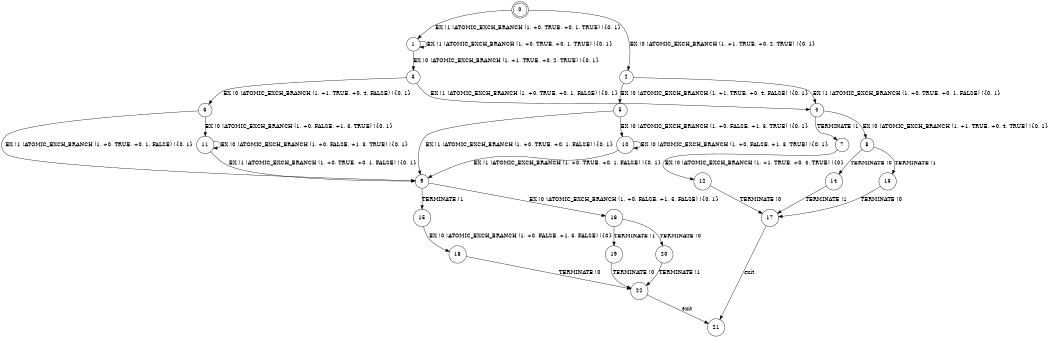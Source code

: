 digraph BCG {
size = "7, 10.5";
center = TRUE;
node [shape = circle];
0 [peripheries = 2];
0 -> 1 [label = "EX !1 !ATOMIC_EXCH_BRANCH (1, +0, TRUE, +0, 1, TRUE) !{0, 1}"];
0 -> 2 [label = "EX !0 !ATOMIC_EXCH_BRANCH (1, +1, TRUE, +0, 2, TRUE) !{0, 1}"];
1 -> 3 [label = "EX !0 !ATOMIC_EXCH_BRANCH (1, +1, TRUE, +0, 2, TRUE) !{0, 1}"];
1 -> 1 [label = "EX !1 !ATOMIC_EXCH_BRANCH (1, +0, TRUE, +0, 1, TRUE) !{0, 1}"];
2 -> 4 [label = "EX !1 !ATOMIC_EXCH_BRANCH (1, +0, TRUE, +0, 1, FALSE) !{0, 1}"];
2 -> 5 [label = "EX !0 !ATOMIC_EXCH_BRANCH (1, +1, TRUE, +0, 4, FALSE) !{0, 1}"];
3 -> 4 [label = "EX !1 !ATOMIC_EXCH_BRANCH (1, +0, TRUE, +0, 1, FALSE) !{0, 1}"];
3 -> 6 [label = "EX !0 !ATOMIC_EXCH_BRANCH (1, +1, TRUE, +0, 4, FALSE) !{0, 1}"];
4 -> 7 [label = "TERMINATE !1"];
4 -> 8 [label = "EX !0 !ATOMIC_EXCH_BRANCH (1, +1, TRUE, +0, 4, TRUE) !{0, 1}"];
5 -> 9 [label = "EX !1 !ATOMIC_EXCH_BRANCH (1, +0, TRUE, +0, 1, FALSE) !{0, 1}"];
5 -> 10 [label = "EX !0 !ATOMIC_EXCH_BRANCH (1, +0, FALSE, +1, 3, TRUE) !{0, 1}"];
6 -> 9 [label = "EX !1 !ATOMIC_EXCH_BRANCH (1, +0, TRUE, +0, 1, FALSE) !{0, 1}"];
6 -> 11 [label = "EX !0 !ATOMIC_EXCH_BRANCH (1, +0, FALSE, +1, 3, TRUE) !{0, 1}"];
7 -> 12 [label = "EX !0 !ATOMIC_EXCH_BRANCH (1, +1, TRUE, +0, 4, TRUE) !{0}"];
8 -> 13 [label = "TERMINATE !1"];
8 -> 14 [label = "TERMINATE !0"];
9 -> 15 [label = "TERMINATE !1"];
9 -> 16 [label = "EX !0 !ATOMIC_EXCH_BRANCH (1, +0, FALSE, +1, 3, FALSE) !{0, 1}"];
10 -> 9 [label = "EX !1 !ATOMIC_EXCH_BRANCH (1, +0, TRUE, +0, 1, FALSE) !{0, 1}"];
10 -> 10 [label = "EX !0 !ATOMIC_EXCH_BRANCH (1, +0, FALSE, +1, 3, TRUE) !{0, 1}"];
11 -> 9 [label = "EX !1 !ATOMIC_EXCH_BRANCH (1, +0, TRUE, +0, 1, FALSE) !{0, 1}"];
11 -> 11 [label = "EX !0 !ATOMIC_EXCH_BRANCH (1, +0, FALSE, +1, 3, TRUE) !{0, 1}"];
12 -> 17 [label = "TERMINATE !0"];
13 -> 17 [label = "TERMINATE !0"];
14 -> 17 [label = "TERMINATE !1"];
15 -> 18 [label = "EX !0 !ATOMIC_EXCH_BRANCH (1, +0, FALSE, +1, 3, FALSE) !{0}"];
16 -> 19 [label = "TERMINATE !1"];
16 -> 20 [label = "TERMINATE !0"];
17 -> 21 [label = "exit"];
18 -> 22 [label = "TERMINATE !0"];
19 -> 22 [label = "TERMINATE !0"];
20 -> 22 [label = "TERMINATE !1"];
22 -> 21 [label = "exit"];
}
